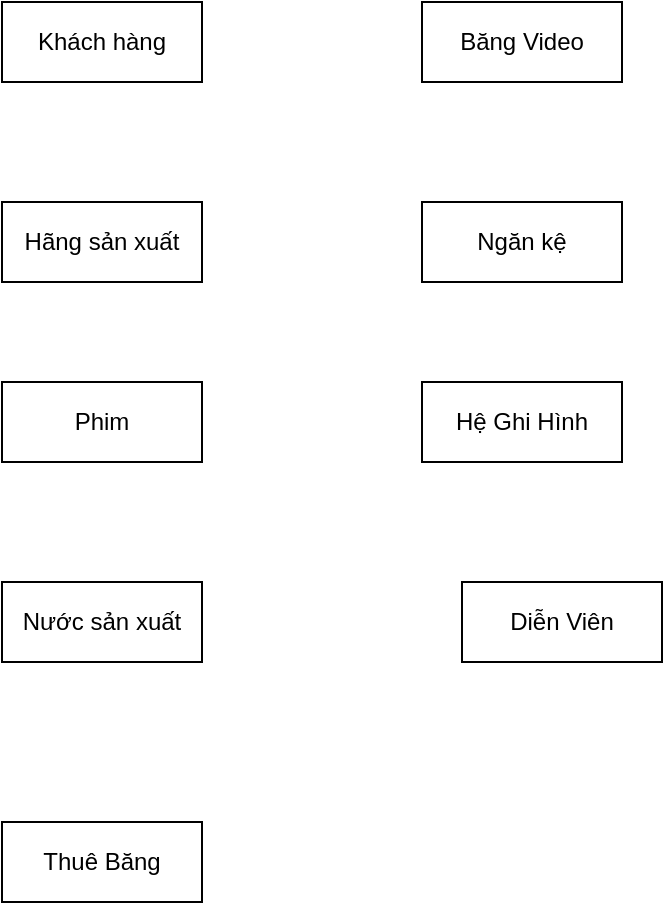 <mxfile version="26.2.9">
  <diagram name="Page-1" id="sE5Lu7oL2mz3EywR8Kwq">
    <mxGraphModel dx="506" dy="530" grid="1" gridSize="10" guides="1" tooltips="1" connect="1" arrows="1" fold="1" page="1" pageScale="1" pageWidth="850" pageHeight="1100" math="0" shadow="0">
      <root>
        <mxCell id="0" />
        <mxCell id="1" parent="0" />
        <mxCell id="dkwdVcKG5z0yBtyaXRZx-1" value="Khách hàng" style="whiteSpace=wrap;html=1;align=center;" vertex="1" parent="1">
          <mxGeometry x="200" y="90" width="100" height="40" as="geometry" />
        </mxCell>
        <mxCell id="dkwdVcKG5z0yBtyaXRZx-2" value="Băng Video" style="whiteSpace=wrap;html=1;align=center;" vertex="1" parent="1">
          <mxGeometry x="410" y="90" width="100" height="40" as="geometry" />
        </mxCell>
        <mxCell id="dkwdVcKG5z0yBtyaXRZx-3" value="Hãng sản xuất" style="whiteSpace=wrap;html=1;align=center;" vertex="1" parent="1">
          <mxGeometry x="200" y="190" width="100" height="40" as="geometry" />
        </mxCell>
        <mxCell id="dkwdVcKG5z0yBtyaXRZx-4" value="Phim" style="whiteSpace=wrap;html=1;align=center;" vertex="1" parent="1">
          <mxGeometry x="200" y="280" width="100" height="40" as="geometry" />
        </mxCell>
        <mxCell id="dkwdVcKG5z0yBtyaXRZx-5" value="Ngăn kệ" style="whiteSpace=wrap;html=1;align=center;" vertex="1" parent="1">
          <mxGeometry x="410" y="190" width="100" height="40" as="geometry" />
        </mxCell>
        <mxCell id="dkwdVcKG5z0yBtyaXRZx-6" value="Nước sản xuất" style="whiteSpace=wrap;html=1;align=center;" vertex="1" parent="1">
          <mxGeometry x="200" y="380" width="100" height="40" as="geometry" />
        </mxCell>
        <mxCell id="dkwdVcKG5z0yBtyaXRZx-7" value="Diễn Viên" style="whiteSpace=wrap;html=1;align=center;" vertex="1" parent="1">
          <mxGeometry x="430" y="380" width="100" height="40" as="geometry" />
        </mxCell>
        <mxCell id="dkwdVcKG5z0yBtyaXRZx-8" value="Hệ Ghi Hình" style="whiteSpace=wrap;html=1;align=center;" vertex="1" parent="1">
          <mxGeometry x="410" y="280" width="100" height="40" as="geometry" />
        </mxCell>
        <mxCell id="dkwdVcKG5z0yBtyaXRZx-9" value="Thuê Băng" style="whiteSpace=wrap;html=1;align=center;" vertex="1" parent="1">
          <mxGeometry x="200" y="500" width="100" height="40" as="geometry" />
        </mxCell>
      </root>
    </mxGraphModel>
  </diagram>
</mxfile>

